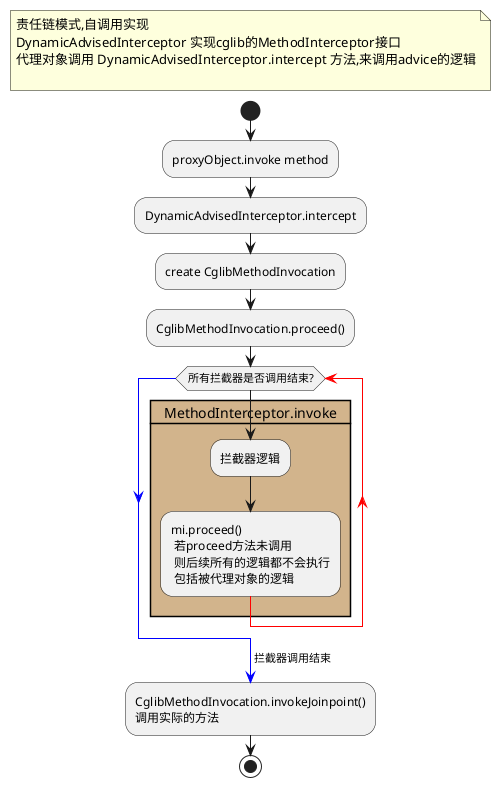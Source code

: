 @startuml
'https://plantuml.com/activity-diagram-beta
floating note
责任链模式,自调用实现
DynamicAdvisedInterceptor 实现cglib的MethodInterceptor接口
代理对象调用 DynamicAdvisedInterceptor.intercept 方法,来调用advice的逻辑

end note
start
:proxyObject.invoke method;

:DynamicAdvisedInterceptor.intercept;

:create CglibMethodInvocation;
:CglibMethodInvocation.proceed();

while (所有拦截器是否调用结束?)
    card MethodInterceptor.invoke  #tan {
        :拦截器逻辑;
        :mi.proceed()
         若proceed方法未调用
         则后续所有的逻辑都不会执行
         包括被代理对象的逻辑;
        -[#red]-> ;
    }
endwhile
-[#blue]-> 拦截器调用结束;
:CglibMethodInvocation.invokeJoinpoint()
调用实际的方法;

stop

@enduml
